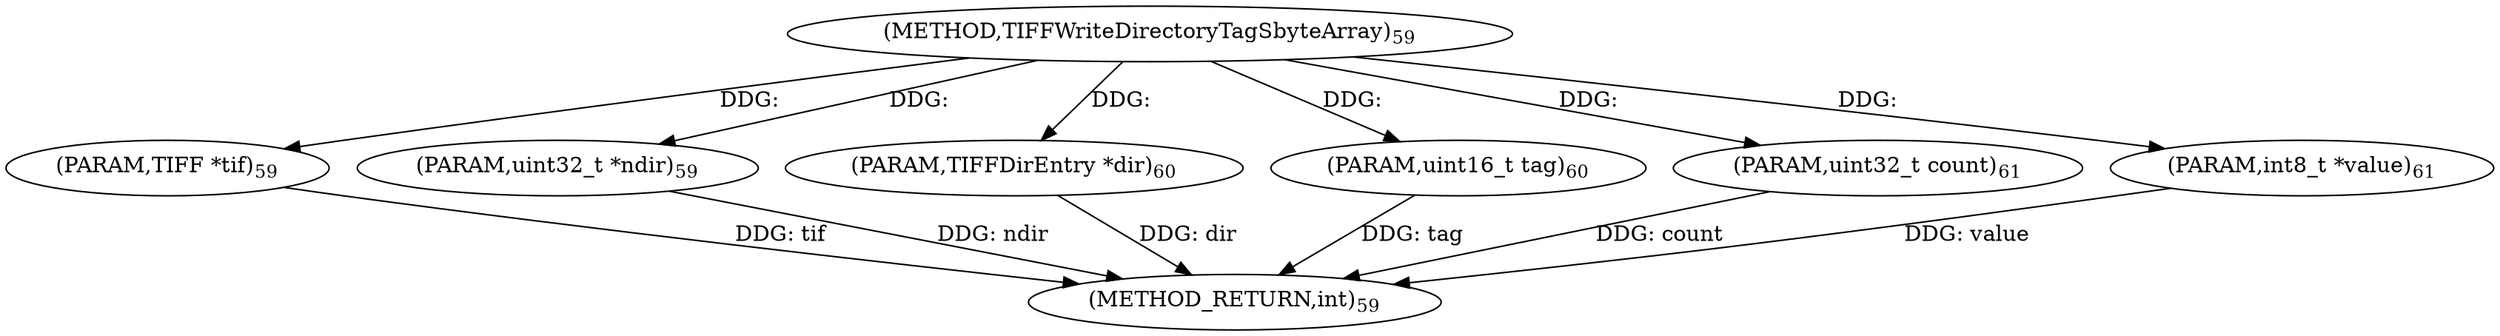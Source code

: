 digraph "TIFFWriteDirectoryTagSbyteArray" {  
"63973" [label = <(METHOD,TIFFWriteDirectoryTagSbyteArray)<SUB>59</SUB>> ]
"63980" [label = <(METHOD_RETURN,int)<SUB>59</SUB>> ]
"63974" [label = <(PARAM,TIFF *tif)<SUB>59</SUB>> ]
"63975" [label = <(PARAM,uint32_t *ndir)<SUB>59</SUB>> ]
"63976" [label = <(PARAM,TIFFDirEntry *dir)<SUB>60</SUB>> ]
"63977" [label = <(PARAM,uint16_t tag)<SUB>60</SUB>> ]
"63978" [label = <(PARAM,uint32_t count)<SUB>61</SUB>> ]
"63979" [label = <(PARAM,int8_t *value)<SUB>61</SUB>> ]
  "63974" -> "63980"  [ label = "DDG: tif"] 
  "63975" -> "63980"  [ label = "DDG: ndir"] 
  "63976" -> "63980"  [ label = "DDG: dir"] 
  "63977" -> "63980"  [ label = "DDG: tag"] 
  "63978" -> "63980"  [ label = "DDG: count"] 
  "63979" -> "63980"  [ label = "DDG: value"] 
  "63973" -> "63974"  [ label = "DDG: "] 
  "63973" -> "63975"  [ label = "DDG: "] 
  "63973" -> "63976"  [ label = "DDG: "] 
  "63973" -> "63977"  [ label = "DDG: "] 
  "63973" -> "63978"  [ label = "DDG: "] 
  "63973" -> "63979"  [ label = "DDG: "] 
}
